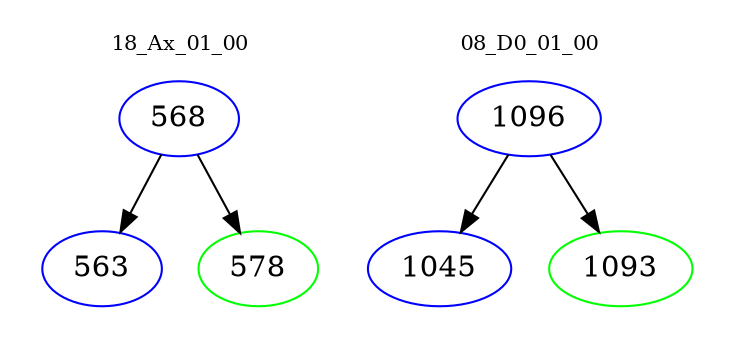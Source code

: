 digraph{
subgraph cluster_0 {
color = white
label = "18_Ax_01_00";
fontsize=10;
T0_568 [label="568", color="blue"]
T0_568 -> T0_563 [color="black"]
T0_563 [label="563", color="blue"]
T0_568 -> T0_578 [color="black"]
T0_578 [label="578", color="green"]
}
subgraph cluster_1 {
color = white
label = "08_D0_01_00";
fontsize=10;
T1_1096 [label="1096", color="blue"]
T1_1096 -> T1_1045 [color="black"]
T1_1045 [label="1045", color="blue"]
T1_1096 -> T1_1093 [color="black"]
T1_1093 [label="1093", color="green"]
}
}
